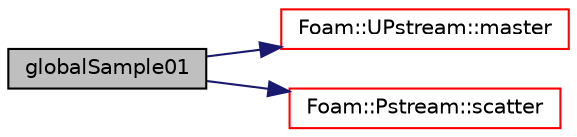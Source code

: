 digraph "globalSample01"
{
  bgcolor="transparent";
  edge [fontname="Helvetica",fontsize="10",labelfontname="Helvetica",labelfontsize="10"];
  node [fontname="Helvetica",fontsize="10",shape=record];
  rankdir="LR";
  Node1 [label="globalSample01",height=0.2,width=0.4,color="black", fillcolor="grey75", style="filled", fontcolor="black"];
  Node1 -> Node2 [color="midnightblue",fontsize="10",style="solid",fontname="Helvetica"];
  Node2 [label="Foam::UPstream::master",height=0.2,width=0.4,color="red",URL="$a02873.html#a36af549940a0aae3733774649594489f",tooltip="Am I the master process. "];
  Node1 -> Node3 [color="midnightblue",fontsize="10",style="solid",fontname="Helvetica"];
  Node3 [label="Foam::Pstream::scatter",height=0.2,width=0.4,color="red",URL="$a02061.html#a00bc7d5a0b660cfa53523561af48def2",tooltip="Scatter data. Distribute without modification. Reverse of gather. "];
}
